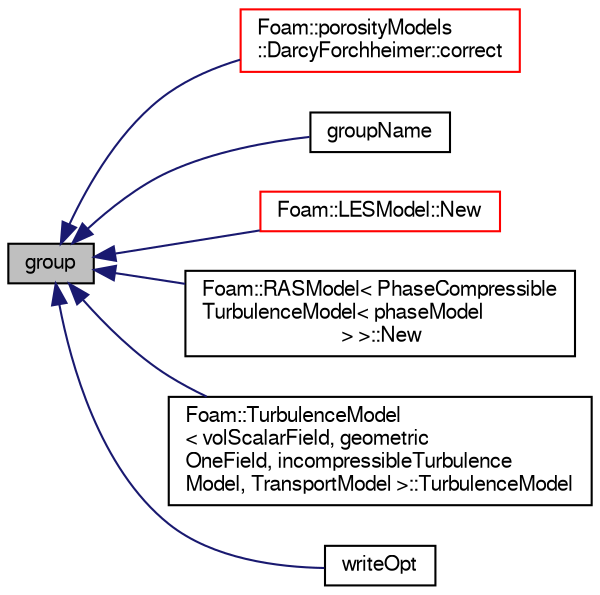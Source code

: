 digraph "group"
{
  bgcolor="transparent";
  edge [fontname="FreeSans",fontsize="10",labelfontname="FreeSans",labelfontsize="10"];
  node [fontname="FreeSans",fontsize="10",shape=record];
  rankdir="LR";
  Node14455 [label="group",height=0.2,width=0.4,color="black", fillcolor="grey75", style="filled", fontcolor="black"];
  Node14455 -> Node14456 [dir="back",color="midnightblue",fontsize="10",style="solid",fontname="FreeSans"];
  Node14456 [label="Foam::porosityModels\l::DarcyForchheimer::correct",height=0.2,width=0.4,color="red",URL="$a21906.html#acc340a84624d8d339207b5073d6929c7",tooltip="Add resistance. "];
  Node14455 -> Node14460 [dir="back",color="midnightblue",fontsize="10",style="solid",fontname="FreeSans"];
  Node14460 [label="groupName",height=0.2,width=0.4,color="black",URL="$a26142.html#af89f932e2cb18ab109b4988d4ca85e4a"];
  Node14455 -> Node14461 [dir="back",color="midnightblue",fontsize="10",style="solid",fontname="FreeSans"];
  Node14461 [label="Foam::LESModel::New",height=0.2,width=0.4,color="red",URL="$a31214.html#a0e29eca4c0af7352ec0a454c985dfece",tooltip="Return a reference to the selected LES model. "];
  Node14455 -> Node14463 [dir="back",color="midnightblue",fontsize="10",style="solid",fontname="FreeSans"];
  Node14463 [label="Foam::RASModel\< PhaseCompressible\lTurbulenceModel\< phaseModel\l \> \>::New",height=0.2,width=0.4,color="black",URL="$a31306.html#a8c206abb12d5349d3c8e098ccbb31de0",tooltip="Return a reference to the selected RAS model. "];
  Node14455 -> Node14464 [dir="back",color="midnightblue",fontsize="10",style="solid",fontname="FreeSans"];
  Node14464 [label="Foam::TurbulenceModel\l\< volScalarField, geometric\lOneField, incompressibleTurbulence\lModel, TransportModel \>::TurbulenceModel",height=0.2,width=0.4,color="black",URL="$a31310.html#a5ac876188792e5bb3a8a73e46d77fd33",tooltip="Construct. "];
  Node14455 -> Node14465 [dir="back",color="midnightblue",fontsize="10",style="solid",fontname="FreeSans"];
  Node14465 [label="writeOpt",height=0.2,width=0.4,color="black",URL="$a26142.html#a63d205cb682f018b67bf8193545ffe85"];
}

